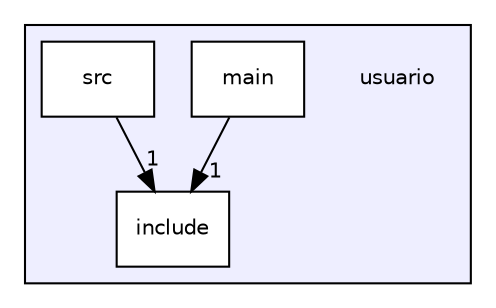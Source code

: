 digraph "usuario" {
  compound=true
  node [ fontsize="10", fontname="Helvetica"];
  edge [ labelfontsize="10", labelfontname="Helvetica"];
  subgraph clusterdir_f3fb239c059543fd9812276f46cd2ab7 {
    graph [ bgcolor="#eeeeff", pencolor="black", label="" URL="dir_f3fb239c059543fd9812276f46cd2ab7.html"];
    dir_f3fb239c059543fd9812276f46cd2ab7 [shape=plaintext label="usuario"];
    dir_b8d8a4e2100008052f1ed16e846034b8 [shape=box label="include" color="black" fillcolor="white" style="filled" URL="dir_b8d8a4e2100008052f1ed16e846034b8.html"];
    dir_9deb780847e1833638201288b04c70f6 [shape=box label="main" color="black" fillcolor="white" style="filled" URL="dir_9deb780847e1833638201288b04c70f6.html"];
    dir_c86d1db90995dddc9f5cbdec1442fe01 [shape=box label="src" color="black" fillcolor="white" style="filled" URL="dir_c86d1db90995dddc9f5cbdec1442fe01.html"];
  }
  dir_c86d1db90995dddc9f5cbdec1442fe01->dir_b8d8a4e2100008052f1ed16e846034b8 [headlabel="1", labeldistance=1.5 headhref="dir_000003_000001.html"];
  dir_9deb780847e1833638201288b04c70f6->dir_b8d8a4e2100008052f1ed16e846034b8 [headlabel="1", labeldistance=1.5 headhref="dir_000002_000001.html"];
}
